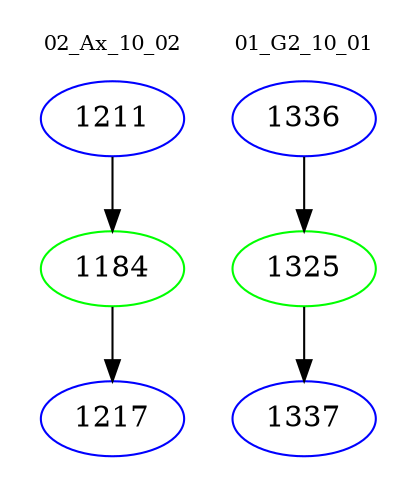 digraph{
subgraph cluster_0 {
color = white
label = "02_Ax_10_02";
fontsize=10;
T0_1211 [label="1211", color="blue"]
T0_1211 -> T0_1184 [color="black"]
T0_1184 [label="1184", color="green"]
T0_1184 -> T0_1217 [color="black"]
T0_1217 [label="1217", color="blue"]
}
subgraph cluster_1 {
color = white
label = "01_G2_10_01";
fontsize=10;
T1_1336 [label="1336", color="blue"]
T1_1336 -> T1_1325 [color="black"]
T1_1325 [label="1325", color="green"]
T1_1325 -> T1_1337 [color="black"]
T1_1337 [label="1337", color="blue"]
}
}
